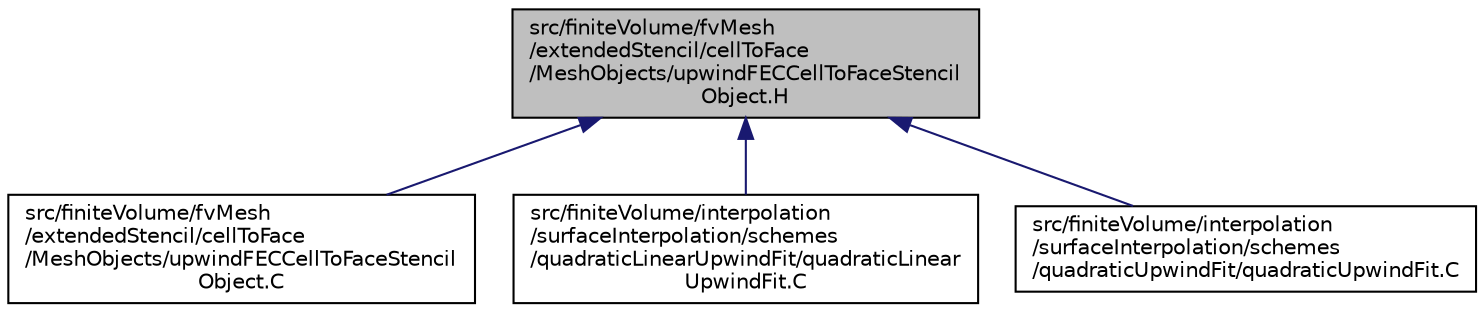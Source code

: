digraph "src/finiteVolume/fvMesh/extendedStencil/cellToFace/MeshObjects/upwindFECCellToFaceStencilObject.H"
{
  bgcolor="transparent";
  edge [fontname="Helvetica",fontsize="10",labelfontname="Helvetica",labelfontsize="10"];
  node [fontname="Helvetica",fontsize="10",shape=record];
  Node346 [label="src/finiteVolume/fvMesh\l/extendedStencil/cellToFace\l/MeshObjects/upwindFECCellToFaceStencil\lObject.H",height=0.2,width=0.4,color="black", fillcolor="grey75", style="filled", fontcolor="black"];
  Node346 -> Node347 [dir="back",color="midnightblue",fontsize="10",style="solid",fontname="Helvetica"];
  Node347 [label="src/finiteVolume/fvMesh\l/extendedStencil/cellToFace\l/MeshObjects/upwindFECCellToFaceStencil\lObject.C",height=0.2,width=0.4,color="black",URL="$a03671.html"];
  Node346 -> Node348 [dir="back",color="midnightblue",fontsize="10",style="solid",fontname="Helvetica"];
  Node348 [label="src/finiteVolume/interpolation\l/surfaceInterpolation/schemes\l/quadraticLinearUpwindFit/quadraticLinear\lUpwindFit.C",height=0.2,width=0.4,color="black",URL="$a04454.html"];
  Node346 -> Node349 [dir="back",color="midnightblue",fontsize="10",style="solid",fontname="Helvetica"];
  Node349 [label="src/finiteVolume/interpolation\l/surfaceInterpolation/schemes\l/quadraticUpwindFit/quadraticUpwindFit.C",height=0.2,width=0.4,color="black",URL="$a04460.html"];
}
